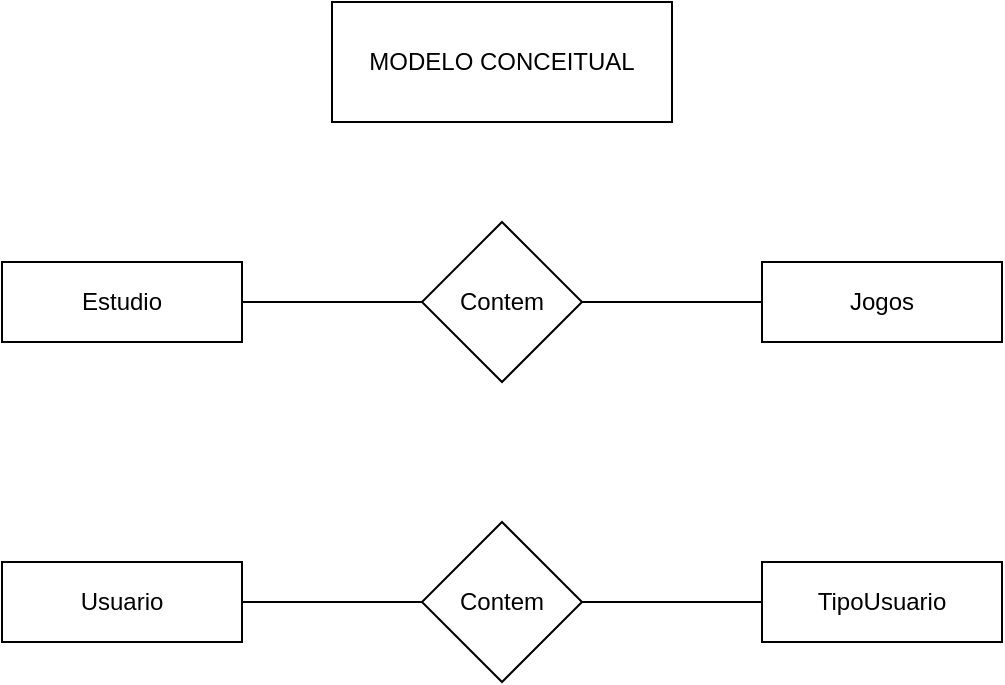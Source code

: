 <mxfile version="12.8.1" type="device"><diagram id="ZcJuh5vSuJ6lvXVUZwwV" name="Page-1"><mxGraphModel dx="1038" dy="548" grid="1" gridSize="10" guides="1" tooltips="1" connect="1" arrows="1" fold="1" page="1" pageScale="1" pageWidth="827" pageHeight="1169" math="0" shadow="0"><root><mxCell id="0"/><mxCell id="1" parent="0"/><mxCell id="_t_Dr23UnCIWXklu2qWw-1" value="Estudio" style="rounded=0;whiteSpace=wrap;html=1;" vertex="1" parent="1"><mxGeometry x="164" y="140" width="120" height="40" as="geometry"/></mxCell><mxCell id="_t_Dr23UnCIWXklu2qWw-2" value="Contem" style="rhombus;whiteSpace=wrap;html=1;" vertex="1" parent="1"><mxGeometry x="374" y="120" width="80" height="80" as="geometry"/></mxCell><mxCell id="_t_Dr23UnCIWXklu2qWw-3" value="Jogos" style="rounded=0;whiteSpace=wrap;html=1;" vertex="1" parent="1"><mxGeometry x="544" y="140" width="120" height="40" as="geometry"/></mxCell><mxCell id="_t_Dr23UnCIWXklu2qWw-4" value="TipoUsuario" style="rounded=0;whiteSpace=wrap;html=1;" vertex="1" parent="1"><mxGeometry x="544" y="290" width="120" height="40" as="geometry"/></mxCell><mxCell id="_t_Dr23UnCIWXklu2qWw-5" value="Contem" style="rhombus;whiteSpace=wrap;html=1;" vertex="1" parent="1"><mxGeometry x="374" y="270" width="80" height="80" as="geometry"/></mxCell><mxCell id="_t_Dr23UnCIWXklu2qWw-6" value="Usuario" style="rounded=0;whiteSpace=wrap;html=1;" vertex="1" parent="1"><mxGeometry x="164" y="290" width="120" height="40" as="geometry"/></mxCell><mxCell id="_t_Dr23UnCIWXklu2qWw-7" value="" style="endArrow=none;html=1;entryX=0;entryY=0.5;entryDx=0;entryDy=0;exitX=1;exitY=0.5;exitDx=0;exitDy=0;" edge="1" parent="1" source="_t_Dr23UnCIWXklu2qWw-1" target="_t_Dr23UnCIWXklu2qWw-2"><mxGeometry width="50" height="50" relative="1" as="geometry"><mxPoint x="294" y="240" as="sourcePoint"/><mxPoint x="344" y="190" as="targetPoint"/></mxGeometry></mxCell><mxCell id="_t_Dr23UnCIWXklu2qWw-8" value="" style="endArrow=none;html=1;entryX=0;entryY=0.5;entryDx=0;entryDy=0;exitX=1;exitY=0.5;exitDx=0;exitDy=0;" edge="1" parent="1" source="_t_Dr23UnCIWXklu2qWw-2" target="_t_Dr23UnCIWXklu2qWw-3"><mxGeometry width="50" height="50" relative="1" as="geometry"><mxPoint x="414" y="280" as="sourcePoint"/><mxPoint x="464" y="230" as="targetPoint"/></mxGeometry></mxCell><mxCell id="_t_Dr23UnCIWXklu2qWw-9" value="" style="endArrow=none;html=1;exitX=1;exitY=0.5;exitDx=0;exitDy=0;entryX=0;entryY=0.5;entryDx=0;entryDy=0;" edge="1" parent="1" source="_t_Dr23UnCIWXklu2qWw-6" target="_t_Dr23UnCIWXklu2qWw-5"><mxGeometry width="50" height="50" relative="1" as="geometry"><mxPoint x="334" y="310" as="sourcePoint"/><mxPoint x="384" y="260" as="targetPoint"/></mxGeometry></mxCell><mxCell id="_t_Dr23UnCIWXklu2qWw-10" value="" style="endArrow=none;html=1;exitX=1;exitY=0.5;exitDx=0;exitDy=0;entryX=0;entryY=0.5;entryDx=0;entryDy=0;" edge="1" parent="1" source="_t_Dr23UnCIWXklu2qWw-5" target="_t_Dr23UnCIWXklu2qWw-4"><mxGeometry width="50" height="50" relative="1" as="geometry"><mxPoint x="504" y="320" as="sourcePoint"/><mxPoint x="554" y="270" as="targetPoint"/></mxGeometry></mxCell><mxCell id="_t_Dr23UnCIWXklu2qWw-11" value="MODELO CONCEITUAL" style="rounded=0;whiteSpace=wrap;html=1;" vertex="1" parent="1"><mxGeometry x="329" y="10" width="170" height="60" as="geometry"/></mxCell></root></mxGraphModel></diagram></mxfile>